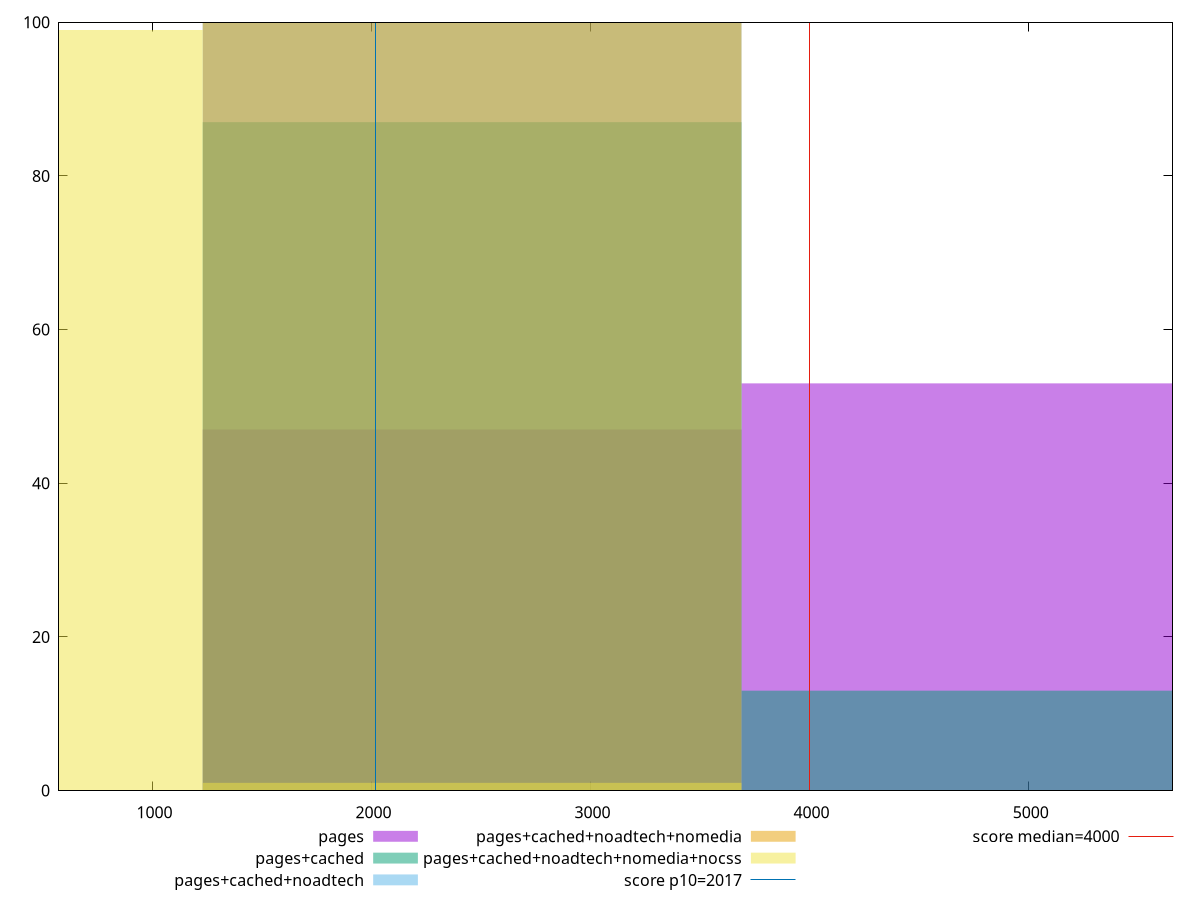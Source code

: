reset

$pages <<EOF
4918.653694615392 53
2459.326847307696 47
EOF

$pagesCached <<EOF
4918.653694615392 13
2459.326847307696 87
EOF

$pagesCachedNoadtech <<EOF
2459.326847307696 100
EOF

$pagesCachedNoadtechNomedia <<EOF
2459.326847307696 100
EOF

$pagesCachedNoadtechNomediaNocss <<EOF
0 99
2459.326847307696 1
EOF

set key outside below
set boxwidth 2459.326847307696
set xrange [573.7360000000002:5656.6159999999945]
set yrange [0:100]
set trange [0:100]
set style fill transparent solid 0.5 noborder

set parametric
set terminal svg size 640, 530 enhanced background rgb 'white'
set output "report_00025_2021-02-22T21:38:55.199Z/mainthread-work-breakdown/comparison/histogram/all_raw.svg"

plot $pages title "pages" with boxes, \
     $pagesCached title "pages+cached" with boxes, \
     $pagesCachedNoadtech title "pages+cached+noadtech" with boxes, \
     $pagesCachedNoadtechNomedia title "pages+cached+noadtech+nomedia" with boxes, \
     $pagesCachedNoadtechNomediaNocss title "pages+cached+noadtech+nomedia+nocss" with boxes, \
     2017,t title "score p10=2017", \
     4000,t title "score median=4000"

reset
